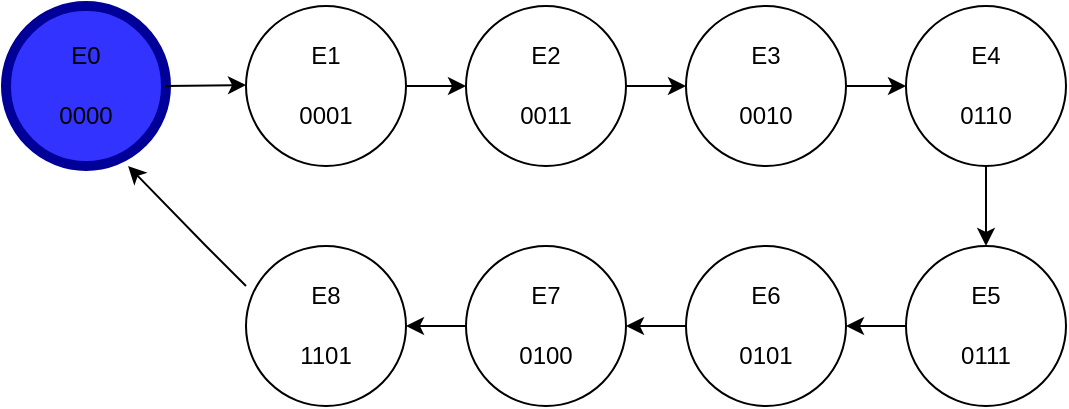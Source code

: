 <mxfile version="20.6.0" type="github">
  <diagram id="5Kl_f7UzBPuiw61jn1z6" name="Página-1">
    <mxGraphModel dx="868" dy="474" grid="1" gridSize="10" guides="1" tooltips="1" connect="1" arrows="1" fold="1" page="1" pageScale="1" pageWidth="827" pageHeight="1169" math="0" shadow="0">
      <root>
        <mxCell id="0" />
        <mxCell id="1" parent="0" />
        <mxCell id="mo4R32Ac0Kc0CfkCuT0A-2" value="" style="ellipse;whiteSpace=wrap;html=1;aspect=fixed;fillColor=#3333FF;strokeColor=#000099;fontColor=#ffffff;strokeWidth=5;" parent="1" vertex="1">
          <mxGeometry x="140" y="150" width="80" height="80" as="geometry" />
        </mxCell>
        <mxCell id="ntmVdHBr14qHbBWG0Iq2-9" value="" style="edgeStyle=orthogonalEdgeStyle;rounded=0;orthogonalLoop=1;jettySize=auto;html=1;" edge="1" parent="1" source="mo4R32Ac0Kc0CfkCuT0A-3" target="ntmVdHBr14qHbBWG0Iq2-1">
          <mxGeometry relative="1" as="geometry" />
        </mxCell>
        <mxCell id="mo4R32Ac0Kc0CfkCuT0A-3" value="" style="ellipse;whiteSpace=wrap;html=1;aspect=fixed;" parent="1" vertex="1">
          <mxGeometry x="260" y="150" width="80" height="80" as="geometry" />
        </mxCell>
        <mxCell id="ntmVdHBr14qHbBWG0Iq2-11" value="" style="edgeStyle=orthogonalEdgeStyle;rounded=0;orthogonalLoop=1;jettySize=auto;html=1;" edge="1" parent="1" source="ntmVdHBr14qHbBWG0Iq2-1" target="ntmVdHBr14qHbBWG0Iq2-2">
          <mxGeometry relative="1" as="geometry" />
        </mxCell>
        <mxCell id="ntmVdHBr14qHbBWG0Iq2-1" value="" style="ellipse;whiteSpace=wrap;html=1;aspect=fixed;" vertex="1" parent="1">
          <mxGeometry x="370" y="150" width="80" height="80" as="geometry" />
        </mxCell>
        <mxCell id="ntmVdHBr14qHbBWG0Iq2-10" value="" style="edgeStyle=orthogonalEdgeStyle;rounded=0;orthogonalLoop=1;jettySize=auto;html=1;" edge="1" parent="1" source="ntmVdHBr14qHbBWG0Iq2-2" target="ntmVdHBr14qHbBWG0Iq2-3">
          <mxGeometry relative="1" as="geometry" />
        </mxCell>
        <mxCell id="ntmVdHBr14qHbBWG0Iq2-2" value="" style="ellipse;whiteSpace=wrap;html=1;aspect=fixed;" vertex="1" parent="1">
          <mxGeometry x="480" y="150" width="80" height="80" as="geometry" />
        </mxCell>
        <mxCell id="ntmVdHBr14qHbBWG0Iq2-12" value="" style="edgeStyle=orthogonalEdgeStyle;rounded=0;orthogonalLoop=1;jettySize=auto;html=1;" edge="1" parent="1" source="ntmVdHBr14qHbBWG0Iq2-3" target="ntmVdHBr14qHbBWG0Iq2-7">
          <mxGeometry relative="1" as="geometry" />
        </mxCell>
        <mxCell id="ntmVdHBr14qHbBWG0Iq2-3" value="" style="ellipse;whiteSpace=wrap;html=1;aspect=fixed;" vertex="1" parent="1">
          <mxGeometry x="590" y="150" width="80" height="80" as="geometry" />
        </mxCell>
        <mxCell id="ntmVdHBr14qHbBWG0Iq2-4" value="" style="ellipse;whiteSpace=wrap;html=1;aspect=fixed;" vertex="1" parent="1">
          <mxGeometry x="260" y="270" width="80" height="80" as="geometry" />
        </mxCell>
        <mxCell id="ntmVdHBr14qHbBWG0Iq2-15" value="" style="edgeStyle=orthogonalEdgeStyle;rounded=0;orthogonalLoop=1;jettySize=auto;html=1;" edge="1" parent="1" source="ntmVdHBr14qHbBWG0Iq2-5" target="ntmVdHBr14qHbBWG0Iq2-4">
          <mxGeometry relative="1" as="geometry" />
        </mxCell>
        <mxCell id="ntmVdHBr14qHbBWG0Iq2-5" value="" style="ellipse;whiteSpace=wrap;html=1;aspect=fixed;" vertex="1" parent="1">
          <mxGeometry x="370" y="270" width="80" height="80" as="geometry" />
        </mxCell>
        <mxCell id="ntmVdHBr14qHbBWG0Iq2-14" value="" style="edgeStyle=orthogonalEdgeStyle;rounded=0;orthogonalLoop=1;jettySize=auto;html=1;" edge="1" parent="1" source="ntmVdHBr14qHbBWG0Iq2-6" target="ntmVdHBr14qHbBWG0Iq2-5">
          <mxGeometry relative="1" as="geometry" />
        </mxCell>
        <mxCell id="ntmVdHBr14qHbBWG0Iq2-6" value="" style="ellipse;whiteSpace=wrap;html=1;aspect=fixed;" vertex="1" parent="1">
          <mxGeometry x="480" y="270" width="80" height="80" as="geometry" />
        </mxCell>
        <mxCell id="ntmVdHBr14qHbBWG0Iq2-13" value="" style="edgeStyle=orthogonalEdgeStyle;rounded=0;orthogonalLoop=1;jettySize=auto;html=1;" edge="1" parent="1" source="ntmVdHBr14qHbBWG0Iq2-7" target="ntmVdHBr14qHbBWG0Iq2-6">
          <mxGeometry relative="1" as="geometry" />
        </mxCell>
        <mxCell id="ntmVdHBr14qHbBWG0Iq2-7" value="" style="ellipse;whiteSpace=wrap;html=1;aspect=fixed;" vertex="1" parent="1">
          <mxGeometry x="590" y="270" width="80" height="80" as="geometry" />
        </mxCell>
        <mxCell id="ntmVdHBr14qHbBWG0Iq2-8" value="" style="endArrow=classic;html=1;rounded=0;" edge="1" parent="1">
          <mxGeometry width="50" height="50" relative="1" as="geometry">
            <mxPoint x="220" y="190" as="sourcePoint" />
            <mxPoint x="260" y="189.5" as="targetPoint" />
          </mxGeometry>
        </mxCell>
        <mxCell id="ntmVdHBr14qHbBWG0Iq2-16" value="" style="endArrow=classic;html=1;rounded=0;entryX=0.763;entryY=1;entryDx=0;entryDy=0;entryPerimeter=0;exitX=0;exitY=0.25;exitDx=0;exitDy=0;exitPerimeter=0;" edge="1" parent="1" source="ntmVdHBr14qHbBWG0Iq2-4" target="mo4R32Ac0Kc0CfkCuT0A-2">
          <mxGeometry width="50" height="50" relative="1" as="geometry">
            <mxPoint x="210" y="300" as="sourcePoint" />
            <mxPoint x="260" y="250" as="targetPoint" />
            <Array as="points">
              <mxPoint x="240" y="270" />
            </Array>
          </mxGeometry>
        </mxCell>
        <mxCell id="ntmVdHBr14qHbBWG0Iq2-17" value="E0" style="text;html=1;strokeColor=none;fillColor=none;align=center;verticalAlign=middle;whiteSpace=wrap;rounded=0;" vertex="1" parent="1">
          <mxGeometry x="150" y="160" width="60" height="30" as="geometry" />
        </mxCell>
        <mxCell id="ntmVdHBr14qHbBWG0Iq2-18" value="E1" style="text;html=1;strokeColor=none;fillColor=none;align=center;verticalAlign=middle;whiteSpace=wrap;rounded=0;" vertex="1" parent="1">
          <mxGeometry x="270" y="160" width="60" height="30" as="geometry" />
        </mxCell>
        <mxCell id="ntmVdHBr14qHbBWG0Iq2-19" value="E2" style="text;html=1;strokeColor=none;fillColor=none;align=center;verticalAlign=middle;whiteSpace=wrap;rounded=0;" vertex="1" parent="1">
          <mxGeometry x="380" y="160" width="60" height="30" as="geometry" />
        </mxCell>
        <mxCell id="ntmVdHBr14qHbBWG0Iq2-20" value="E3" style="text;html=1;strokeColor=none;fillColor=none;align=center;verticalAlign=middle;whiteSpace=wrap;rounded=0;" vertex="1" parent="1">
          <mxGeometry x="490" y="160" width="60" height="30" as="geometry" />
        </mxCell>
        <mxCell id="ntmVdHBr14qHbBWG0Iq2-21" value="E4" style="text;html=1;strokeColor=none;fillColor=none;align=center;verticalAlign=middle;whiteSpace=wrap;rounded=0;" vertex="1" parent="1">
          <mxGeometry x="600" y="160" width="60" height="30" as="geometry" />
        </mxCell>
        <mxCell id="ntmVdHBr14qHbBWG0Iq2-22" value="E5" style="text;html=1;strokeColor=none;fillColor=none;align=center;verticalAlign=middle;whiteSpace=wrap;rounded=0;" vertex="1" parent="1">
          <mxGeometry x="600" y="280" width="60" height="30" as="geometry" />
        </mxCell>
        <mxCell id="ntmVdHBr14qHbBWG0Iq2-23" value="E6" style="text;html=1;strokeColor=none;fillColor=none;align=center;verticalAlign=middle;whiteSpace=wrap;rounded=0;" vertex="1" parent="1">
          <mxGeometry x="490" y="280" width="60" height="30" as="geometry" />
        </mxCell>
        <mxCell id="ntmVdHBr14qHbBWG0Iq2-24" value="E7" style="text;html=1;strokeColor=none;fillColor=none;align=center;verticalAlign=middle;whiteSpace=wrap;rounded=0;" vertex="1" parent="1">
          <mxGeometry x="380" y="280" width="60" height="30" as="geometry" />
        </mxCell>
        <mxCell id="ntmVdHBr14qHbBWG0Iq2-25" value="E8" style="text;html=1;strokeColor=none;fillColor=none;align=center;verticalAlign=middle;whiteSpace=wrap;rounded=0;" vertex="1" parent="1">
          <mxGeometry x="270" y="280" width="60" height="30" as="geometry" />
        </mxCell>
        <mxCell id="ntmVdHBr14qHbBWG0Iq2-26" value="0000" style="text;html=1;strokeColor=none;fillColor=none;align=center;verticalAlign=middle;whiteSpace=wrap;rounded=0;" vertex="1" parent="1">
          <mxGeometry x="150" y="190" width="60" height="30" as="geometry" />
        </mxCell>
        <mxCell id="ntmVdHBr14qHbBWG0Iq2-27" value="0001" style="text;html=1;strokeColor=none;fillColor=none;align=center;verticalAlign=middle;whiteSpace=wrap;rounded=0;" vertex="1" parent="1">
          <mxGeometry x="270" y="190" width="60" height="30" as="geometry" />
        </mxCell>
        <mxCell id="ntmVdHBr14qHbBWG0Iq2-28" value="0011" style="text;html=1;strokeColor=none;fillColor=none;align=center;verticalAlign=middle;whiteSpace=wrap;rounded=0;" vertex="1" parent="1">
          <mxGeometry x="380" y="190" width="60" height="30" as="geometry" />
        </mxCell>
        <mxCell id="ntmVdHBr14qHbBWG0Iq2-29" value="0010" style="text;html=1;strokeColor=none;fillColor=none;align=center;verticalAlign=middle;whiteSpace=wrap;rounded=0;" vertex="1" parent="1">
          <mxGeometry x="490" y="190" width="60" height="30" as="geometry" />
        </mxCell>
        <mxCell id="ntmVdHBr14qHbBWG0Iq2-30" value="0110" style="text;html=1;strokeColor=none;fillColor=none;align=center;verticalAlign=middle;whiteSpace=wrap;rounded=0;" vertex="1" parent="1">
          <mxGeometry x="600" y="190" width="60" height="30" as="geometry" />
        </mxCell>
        <mxCell id="ntmVdHBr14qHbBWG0Iq2-31" value="1101" style="text;html=1;strokeColor=none;fillColor=none;align=center;verticalAlign=middle;whiteSpace=wrap;rounded=0;" vertex="1" parent="1">
          <mxGeometry x="270" y="310" width="60" height="30" as="geometry" />
        </mxCell>
        <mxCell id="ntmVdHBr14qHbBWG0Iq2-32" value="0100" style="text;html=1;strokeColor=none;fillColor=none;align=center;verticalAlign=middle;whiteSpace=wrap;rounded=0;" vertex="1" parent="1">
          <mxGeometry x="380" y="310" width="60" height="30" as="geometry" />
        </mxCell>
        <mxCell id="ntmVdHBr14qHbBWG0Iq2-33" value="0101" style="text;html=1;strokeColor=none;fillColor=none;align=center;verticalAlign=middle;whiteSpace=wrap;rounded=0;" vertex="1" parent="1">
          <mxGeometry x="490" y="310" width="60" height="30" as="geometry" />
        </mxCell>
        <mxCell id="ntmVdHBr14qHbBWG0Iq2-34" value="0111" style="text;html=1;strokeColor=none;fillColor=none;align=center;verticalAlign=middle;whiteSpace=wrap;rounded=0;" vertex="1" parent="1">
          <mxGeometry x="600" y="310" width="60" height="30" as="geometry" />
        </mxCell>
      </root>
    </mxGraphModel>
  </diagram>
</mxfile>
